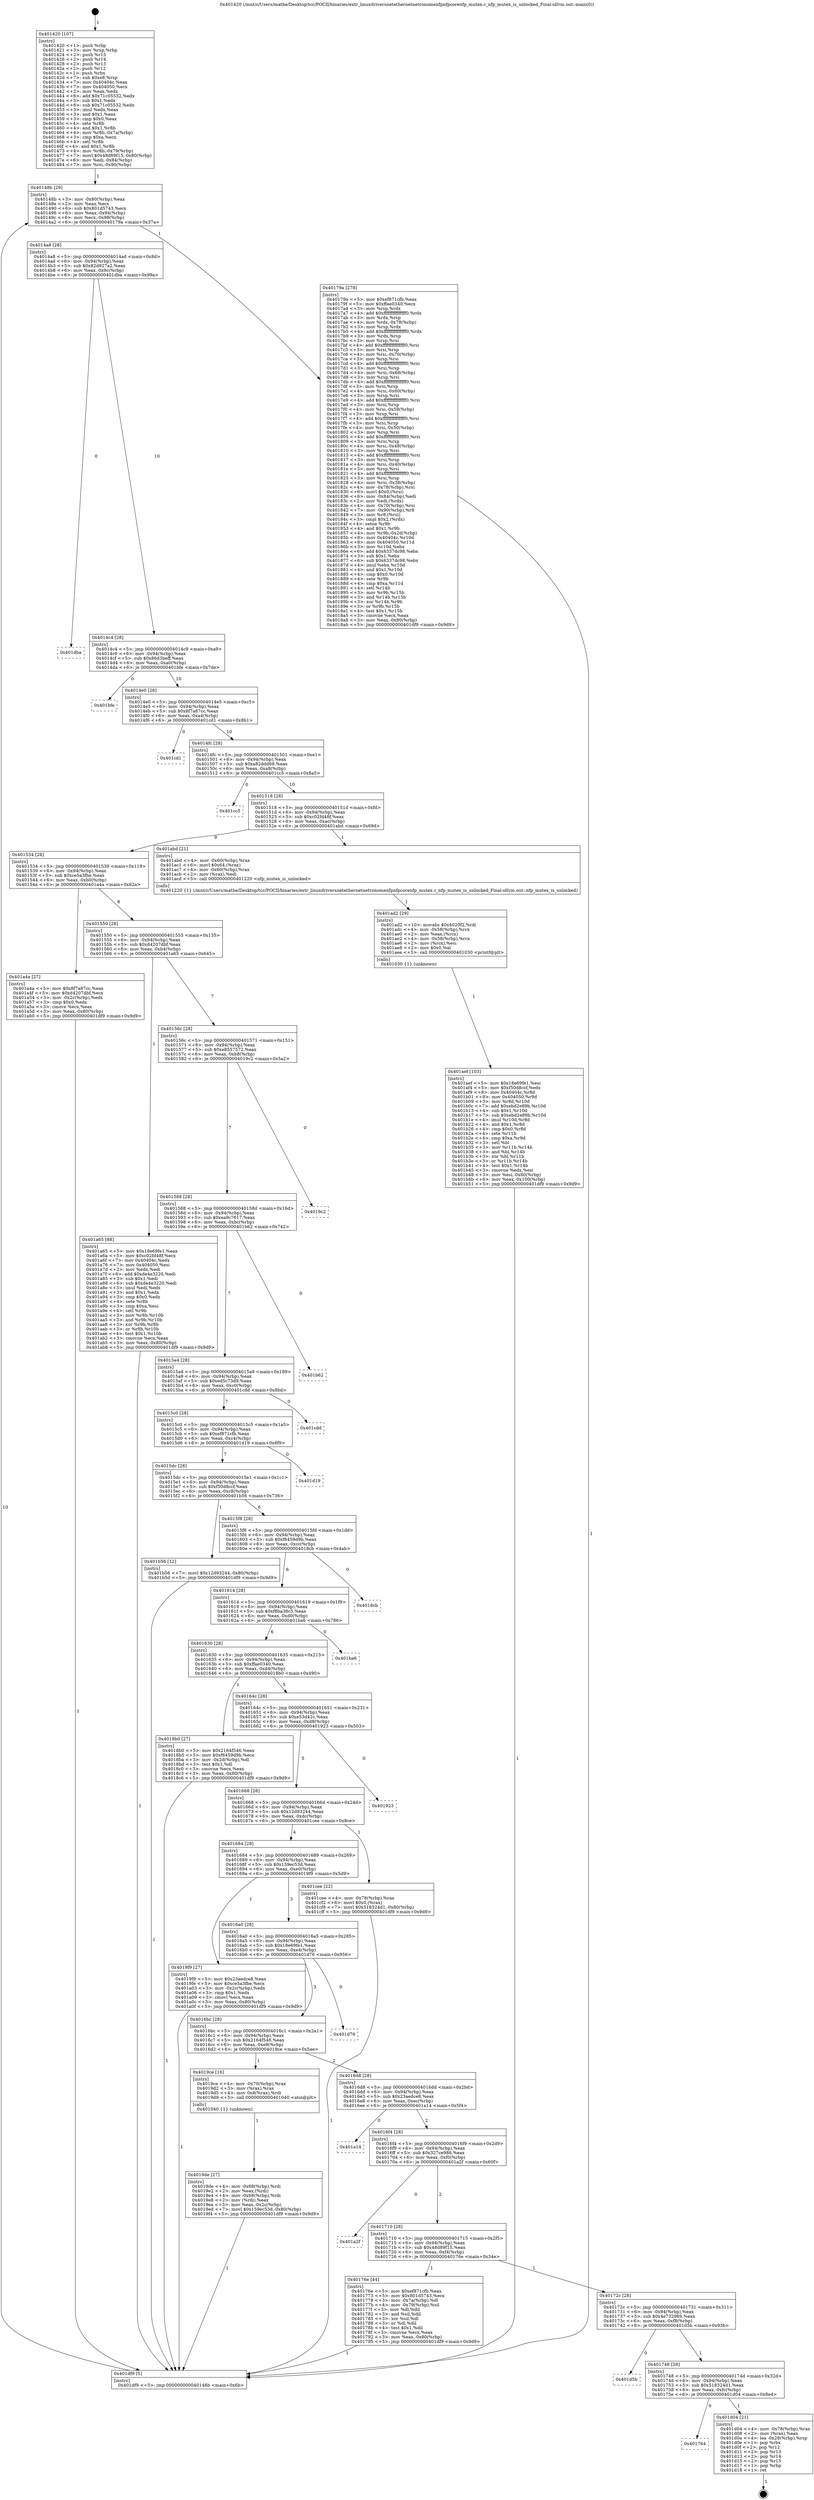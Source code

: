 digraph "0x401420" {
  label = "0x401420 (/mnt/c/Users/mathe/Desktop/tcc/POCII/binaries/extr_linuxdriversnetethernetnetronomenfpnfpcorenfp_mutex.c_nfp_mutex_is_unlocked_Final-ollvm.out::main(0))"
  labelloc = "t"
  node[shape=record]

  Entry [label="",width=0.3,height=0.3,shape=circle,fillcolor=black,style=filled]
  "0x40148b" [label="{
     0x40148b [29]\l
     | [instrs]\l
     &nbsp;&nbsp;0x40148b \<+3\>: mov -0x80(%rbp),%eax\l
     &nbsp;&nbsp;0x40148e \<+2\>: mov %eax,%ecx\l
     &nbsp;&nbsp;0x401490 \<+6\>: sub $0x801d5743,%ecx\l
     &nbsp;&nbsp;0x401496 \<+6\>: mov %eax,-0x94(%rbp)\l
     &nbsp;&nbsp;0x40149c \<+6\>: mov %ecx,-0x98(%rbp)\l
     &nbsp;&nbsp;0x4014a2 \<+6\>: je 000000000040179a \<main+0x37a\>\l
  }"]
  "0x40179a" [label="{
     0x40179a [278]\l
     | [instrs]\l
     &nbsp;&nbsp;0x40179a \<+5\>: mov $0xef871cfb,%eax\l
     &nbsp;&nbsp;0x40179f \<+5\>: mov $0xffae0340,%ecx\l
     &nbsp;&nbsp;0x4017a4 \<+3\>: mov %rsp,%rdx\l
     &nbsp;&nbsp;0x4017a7 \<+4\>: add $0xfffffffffffffff0,%rdx\l
     &nbsp;&nbsp;0x4017ab \<+3\>: mov %rdx,%rsp\l
     &nbsp;&nbsp;0x4017ae \<+4\>: mov %rdx,-0x78(%rbp)\l
     &nbsp;&nbsp;0x4017b2 \<+3\>: mov %rsp,%rdx\l
     &nbsp;&nbsp;0x4017b5 \<+4\>: add $0xfffffffffffffff0,%rdx\l
     &nbsp;&nbsp;0x4017b9 \<+3\>: mov %rdx,%rsp\l
     &nbsp;&nbsp;0x4017bc \<+3\>: mov %rsp,%rsi\l
     &nbsp;&nbsp;0x4017bf \<+4\>: add $0xfffffffffffffff0,%rsi\l
     &nbsp;&nbsp;0x4017c3 \<+3\>: mov %rsi,%rsp\l
     &nbsp;&nbsp;0x4017c6 \<+4\>: mov %rsi,-0x70(%rbp)\l
     &nbsp;&nbsp;0x4017ca \<+3\>: mov %rsp,%rsi\l
     &nbsp;&nbsp;0x4017cd \<+4\>: add $0xfffffffffffffff0,%rsi\l
     &nbsp;&nbsp;0x4017d1 \<+3\>: mov %rsi,%rsp\l
     &nbsp;&nbsp;0x4017d4 \<+4\>: mov %rsi,-0x68(%rbp)\l
     &nbsp;&nbsp;0x4017d8 \<+3\>: mov %rsp,%rsi\l
     &nbsp;&nbsp;0x4017db \<+4\>: add $0xfffffffffffffff0,%rsi\l
     &nbsp;&nbsp;0x4017df \<+3\>: mov %rsi,%rsp\l
     &nbsp;&nbsp;0x4017e2 \<+4\>: mov %rsi,-0x60(%rbp)\l
     &nbsp;&nbsp;0x4017e6 \<+3\>: mov %rsp,%rsi\l
     &nbsp;&nbsp;0x4017e9 \<+4\>: add $0xfffffffffffffff0,%rsi\l
     &nbsp;&nbsp;0x4017ed \<+3\>: mov %rsi,%rsp\l
     &nbsp;&nbsp;0x4017f0 \<+4\>: mov %rsi,-0x58(%rbp)\l
     &nbsp;&nbsp;0x4017f4 \<+3\>: mov %rsp,%rsi\l
     &nbsp;&nbsp;0x4017f7 \<+4\>: add $0xfffffffffffffff0,%rsi\l
     &nbsp;&nbsp;0x4017fb \<+3\>: mov %rsi,%rsp\l
     &nbsp;&nbsp;0x4017fe \<+4\>: mov %rsi,-0x50(%rbp)\l
     &nbsp;&nbsp;0x401802 \<+3\>: mov %rsp,%rsi\l
     &nbsp;&nbsp;0x401805 \<+4\>: add $0xfffffffffffffff0,%rsi\l
     &nbsp;&nbsp;0x401809 \<+3\>: mov %rsi,%rsp\l
     &nbsp;&nbsp;0x40180c \<+4\>: mov %rsi,-0x48(%rbp)\l
     &nbsp;&nbsp;0x401810 \<+3\>: mov %rsp,%rsi\l
     &nbsp;&nbsp;0x401813 \<+4\>: add $0xfffffffffffffff0,%rsi\l
     &nbsp;&nbsp;0x401817 \<+3\>: mov %rsi,%rsp\l
     &nbsp;&nbsp;0x40181a \<+4\>: mov %rsi,-0x40(%rbp)\l
     &nbsp;&nbsp;0x40181e \<+3\>: mov %rsp,%rsi\l
     &nbsp;&nbsp;0x401821 \<+4\>: add $0xfffffffffffffff0,%rsi\l
     &nbsp;&nbsp;0x401825 \<+3\>: mov %rsi,%rsp\l
     &nbsp;&nbsp;0x401828 \<+4\>: mov %rsi,-0x38(%rbp)\l
     &nbsp;&nbsp;0x40182c \<+4\>: mov -0x78(%rbp),%rsi\l
     &nbsp;&nbsp;0x401830 \<+6\>: movl $0x0,(%rsi)\l
     &nbsp;&nbsp;0x401836 \<+6\>: mov -0x84(%rbp),%edi\l
     &nbsp;&nbsp;0x40183c \<+2\>: mov %edi,(%rdx)\l
     &nbsp;&nbsp;0x40183e \<+4\>: mov -0x70(%rbp),%rsi\l
     &nbsp;&nbsp;0x401842 \<+7\>: mov -0x90(%rbp),%r8\l
     &nbsp;&nbsp;0x401849 \<+3\>: mov %r8,(%rsi)\l
     &nbsp;&nbsp;0x40184c \<+3\>: cmpl $0x2,(%rdx)\l
     &nbsp;&nbsp;0x40184f \<+4\>: setne %r9b\l
     &nbsp;&nbsp;0x401853 \<+4\>: and $0x1,%r9b\l
     &nbsp;&nbsp;0x401857 \<+4\>: mov %r9b,-0x2d(%rbp)\l
     &nbsp;&nbsp;0x40185b \<+8\>: mov 0x40404c,%r10d\l
     &nbsp;&nbsp;0x401863 \<+8\>: mov 0x404050,%r11d\l
     &nbsp;&nbsp;0x40186b \<+3\>: mov %r10d,%ebx\l
     &nbsp;&nbsp;0x40186e \<+6\>: add $0x6337dc98,%ebx\l
     &nbsp;&nbsp;0x401874 \<+3\>: sub $0x1,%ebx\l
     &nbsp;&nbsp;0x401877 \<+6\>: sub $0x6337dc98,%ebx\l
     &nbsp;&nbsp;0x40187d \<+4\>: imul %ebx,%r10d\l
     &nbsp;&nbsp;0x401881 \<+4\>: and $0x1,%r10d\l
     &nbsp;&nbsp;0x401885 \<+4\>: cmp $0x0,%r10d\l
     &nbsp;&nbsp;0x401889 \<+4\>: sete %r9b\l
     &nbsp;&nbsp;0x40188d \<+4\>: cmp $0xa,%r11d\l
     &nbsp;&nbsp;0x401891 \<+4\>: setl %r14b\l
     &nbsp;&nbsp;0x401895 \<+3\>: mov %r9b,%r15b\l
     &nbsp;&nbsp;0x401898 \<+3\>: and %r14b,%r15b\l
     &nbsp;&nbsp;0x40189b \<+3\>: xor %r14b,%r9b\l
     &nbsp;&nbsp;0x40189e \<+3\>: or %r9b,%r15b\l
     &nbsp;&nbsp;0x4018a1 \<+4\>: test $0x1,%r15b\l
     &nbsp;&nbsp;0x4018a5 \<+3\>: cmovne %ecx,%eax\l
     &nbsp;&nbsp;0x4018a8 \<+3\>: mov %eax,-0x80(%rbp)\l
     &nbsp;&nbsp;0x4018ab \<+5\>: jmp 0000000000401df9 \<main+0x9d9\>\l
  }"]
  "0x4014a8" [label="{
     0x4014a8 [28]\l
     | [instrs]\l
     &nbsp;&nbsp;0x4014a8 \<+5\>: jmp 00000000004014ad \<main+0x8d\>\l
     &nbsp;&nbsp;0x4014ad \<+6\>: mov -0x94(%rbp),%eax\l
     &nbsp;&nbsp;0x4014b3 \<+5\>: sub $0x82d927a2,%eax\l
     &nbsp;&nbsp;0x4014b8 \<+6\>: mov %eax,-0x9c(%rbp)\l
     &nbsp;&nbsp;0x4014be \<+6\>: je 0000000000401dba \<main+0x99a\>\l
  }"]
  Exit [label="",width=0.3,height=0.3,shape=circle,fillcolor=black,style=filled,peripheries=2]
  "0x401dba" [label="{
     0x401dba\l
  }", style=dashed]
  "0x4014c4" [label="{
     0x4014c4 [28]\l
     | [instrs]\l
     &nbsp;&nbsp;0x4014c4 \<+5\>: jmp 00000000004014c9 \<main+0xa9\>\l
     &nbsp;&nbsp;0x4014c9 \<+6\>: mov -0x94(%rbp),%eax\l
     &nbsp;&nbsp;0x4014cf \<+5\>: sub $0x86d3beff,%eax\l
     &nbsp;&nbsp;0x4014d4 \<+6\>: mov %eax,-0xa0(%rbp)\l
     &nbsp;&nbsp;0x4014da \<+6\>: je 0000000000401bfe \<main+0x7de\>\l
  }"]
  "0x401764" [label="{
     0x401764\l
  }", style=dashed]
  "0x401bfe" [label="{
     0x401bfe\l
  }", style=dashed]
  "0x4014e0" [label="{
     0x4014e0 [28]\l
     | [instrs]\l
     &nbsp;&nbsp;0x4014e0 \<+5\>: jmp 00000000004014e5 \<main+0xc5\>\l
     &nbsp;&nbsp;0x4014e5 \<+6\>: mov -0x94(%rbp),%eax\l
     &nbsp;&nbsp;0x4014eb \<+5\>: sub $0x8f7a87cc,%eax\l
     &nbsp;&nbsp;0x4014f0 \<+6\>: mov %eax,-0xa4(%rbp)\l
     &nbsp;&nbsp;0x4014f6 \<+6\>: je 0000000000401cd1 \<main+0x8b1\>\l
  }"]
  "0x401d04" [label="{
     0x401d04 [21]\l
     | [instrs]\l
     &nbsp;&nbsp;0x401d04 \<+4\>: mov -0x78(%rbp),%rax\l
     &nbsp;&nbsp;0x401d08 \<+2\>: mov (%rax),%eax\l
     &nbsp;&nbsp;0x401d0a \<+4\>: lea -0x28(%rbp),%rsp\l
     &nbsp;&nbsp;0x401d0e \<+1\>: pop %rbx\l
     &nbsp;&nbsp;0x401d0f \<+2\>: pop %r12\l
     &nbsp;&nbsp;0x401d11 \<+2\>: pop %r13\l
     &nbsp;&nbsp;0x401d13 \<+2\>: pop %r14\l
     &nbsp;&nbsp;0x401d15 \<+2\>: pop %r15\l
     &nbsp;&nbsp;0x401d17 \<+1\>: pop %rbp\l
     &nbsp;&nbsp;0x401d18 \<+1\>: ret\l
  }"]
  "0x401cd1" [label="{
     0x401cd1\l
  }", style=dashed]
  "0x4014fc" [label="{
     0x4014fc [28]\l
     | [instrs]\l
     &nbsp;&nbsp;0x4014fc \<+5\>: jmp 0000000000401501 \<main+0xe1\>\l
     &nbsp;&nbsp;0x401501 \<+6\>: mov -0x94(%rbp),%eax\l
     &nbsp;&nbsp;0x401507 \<+5\>: sub $0xa82ddd69,%eax\l
     &nbsp;&nbsp;0x40150c \<+6\>: mov %eax,-0xa8(%rbp)\l
     &nbsp;&nbsp;0x401512 \<+6\>: je 0000000000401cc5 \<main+0x8a5\>\l
  }"]
  "0x401748" [label="{
     0x401748 [28]\l
     | [instrs]\l
     &nbsp;&nbsp;0x401748 \<+5\>: jmp 000000000040174d \<main+0x32d\>\l
     &nbsp;&nbsp;0x40174d \<+6\>: mov -0x94(%rbp),%eax\l
     &nbsp;&nbsp;0x401753 \<+5\>: sub $0x518324d1,%eax\l
     &nbsp;&nbsp;0x401758 \<+6\>: mov %eax,-0xfc(%rbp)\l
     &nbsp;&nbsp;0x40175e \<+6\>: je 0000000000401d04 \<main+0x8e4\>\l
  }"]
  "0x401cc5" [label="{
     0x401cc5\l
  }", style=dashed]
  "0x401518" [label="{
     0x401518 [28]\l
     | [instrs]\l
     &nbsp;&nbsp;0x401518 \<+5\>: jmp 000000000040151d \<main+0xfd\>\l
     &nbsp;&nbsp;0x40151d \<+6\>: mov -0x94(%rbp),%eax\l
     &nbsp;&nbsp;0x401523 \<+5\>: sub $0xc02fd48f,%eax\l
     &nbsp;&nbsp;0x401528 \<+6\>: mov %eax,-0xac(%rbp)\l
     &nbsp;&nbsp;0x40152e \<+6\>: je 0000000000401abd \<main+0x69d\>\l
  }"]
  "0x401d5b" [label="{
     0x401d5b\l
  }", style=dashed]
  "0x401abd" [label="{
     0x401abd [21]\l
     | [instrs]\l
     &nbsp;&nbsp;0x401abd \<+4\>: mov -0x60(%rbp),%rax\l
     &nbsp;&nbsp;0x401ac1 \<+6\>: movl $0x64,(%rax)\l
     &nbsp;&nbsp;0x401ac7 \<+4\>: mov -0x60(%rbp),%rax\l
     &nbsp;&nbsp;0x401acb \<+2\>: mov (%rax),%edi\l
     &nbsp;&nbsp;0x401acd \<+5\>: call 0000000000401220 \<nfp_mutex_is_unlocked\>\l
     | [calls]\l
     &nbsp;&nbsp;0x401220 \{1\} (/mnt/c/Users/mathe/Desktop/tcc/POCII/binaries/extr_linuxdriversnetethernetnetronomenfpnfpcorenfp_mutex.c_nfp_mutex_is_unlocked_Final-ollvm.out::nfp_mutex_is_unlocked)\l
  }"]
  "0x401534" [label="{
     0x401534 [28]\l
     | [instrs]\l
     &nbsp;&nbsp;0x401534 \<+5\>: jmp 0000000000401539 \<main+0x119\>\l
     &nbsp;&nbsp;0x401539 \<+6\>: mov -0x94(%rbp),%eax\l
     &nbsp;&nbsp;0x40153f \<+5\>: sub $0xce5a3fbe,%eax\l
     &nbsp;&nbsp;0x401544 \<+6\>: mov %eax,-0xb0(%rbp)\l
     &nbsp;&nbsp;0x40154a \<+6\>: je 0000000000401a4a \<main+0x62a\>\l
  }"]
  "0x401aef" [label="{
     0x401aef [103]\l
     | [instrs]\l
     &nbsp;&nbsp;0x401aef \<+5\>: mov $0x18e69fe1,%esi\l
     &nbsp;&nbsp;0x401af4 \<+5\>: mov $0xf50d8ccf,%edx\l
     &nbsp;&nbsp;0x401af9 \<+8\>: mov 0x40404c,%r8d\l
     &nbsp;&nbsp;0x401b01 \<+8\>: mov 0x404050,%r9d\l
     &nbsp;&nbsp;0x401b09 \<+3\>: mov %r8d,%r10d\l
     &nbsp;&nbsp;0x401b0c \<+7\>: add $0xebd2e89b,%r10d\l
     &nbsp;&nbsp;0x401b13 \<+4\>: sub $0x1,%r10d\l
     &nbsp;&nbsp;0x401b17 \<+7\>: sub $0xebd2e89b,%r10d\l
     &nbsp;&nbsp;0x401b1e \<+4\>: imul %r10d,%r8d\l
     &nbsp;&nbsp;0x401b22 \<+4\>: and $0x1,%r8d\l
     &nbsp;&nbsp;0x401b26 \<+4\>: cmp $0x0,%r8d\l
     &nbsp;&nbsp;0x401b2a \<+4\>: sete %r11b\l
     &nbsp;&nbsp;0x401b2e \<+4\>: cmp $0xa,%r9d\l
     &nbsp;&nbsp;0x401b32 \<+3\>: setl %bl\l
     &nbsp;&nbsp;0x401b35 \<+3\>: mov %r11b,%r14b\l
     &nbsp;&nbsp;0x401b38 \<+3\>: and %bl,%r14b\l
     &nbsp;&nbsp;0x401b3b \<+3\>: xor %bl,%r11b\l
     &nbsp;&nbsp;0x401b3e \<+3\>: or %r11b,%r14b\l
     &nbsp;&nbsp;0x401b41 \<+4\>: test $0x1,%r14b\l
     &nbsp;&nbsp;0x401b45 \<+3\>: cmovne %edx,%esi\l
     &nbsp;&nbsp;0x401b48 \<+3\>: mov %esi,-0x80(%rbp)\l
     &nbsp;&nbsp;0x401b4b \<+6\>: mov %eax,-0x100(%rbp)\l
     &nbsp;&nbsp;0x401b51 \<+5\>: jmp 0000000000401df9 \<main+0x9d9\>\l
  }"]
  "0x401a4a" [label="{
     0x401a4a [27]\l
     | [instrs]\l
     &nbsp;&nbsp;0x401a4a \<+5\>: mov $0x8f7a87cc,%eax\l
     &nbsp;&nbsp;0x401a4f \<+5\>: mov $0xd4207dbf,%ecx\l
     &nbsp;&nbsp;0x401a54 \<+3\>: mov -0x2c(%rbp),%edx\l
     &nbsp;&nbsp;0x401a57 \<+3\>: cmp $0x0,%edx\l
     &nbsp;&nbsp;0x401a5a \<+3\>: cmove %ecx,%eax\l
     &nbsp;&nbsp;0x401a5d \<+3\>: mov %eax,-0x80(%rbp)\l
     &nbsp;&nbsp;0x401a60 \<+5\>: jmp 0000000000401df9 \<main+0x9d9\>\l
  }"]
  "0x401550" [label="{
     0x401550 [28]\l
     | [instrs]\l
     &nbsp;&nbsp;0x401550 \<+5\>: jmp 0000000000401555 \<main+0x135\>\l
     &nbsp;&nbsp;0x401555 \<+6\>: mov -0x94(%rbp),%eax\l
     &nbsp;&nbsp;0x40155b \<+5\>: sub $0xd4207dbf,%eax\l
     &nbsp;&nbsp;0x401560 \<+6\>: mov %eax,-0xb4(%rbp)\l
     &nbsp;&nbsp;0x401566 \<+6\>: je 0000000000401a65 \<main+0x645\>\l
  }"]
  "0x401ad2" [label="{
     0x401ad2 [29]\l
     | [instrs]\l
     &nbsp;&nbsp;0x401ad2 \<+10\>: movabs $0x4020f2,%rdi\l
     &nbsp;&nbsp;0x401adc \<+4\>: mov -0x58(%rbp),%rcx\l
     &nbsp;&nbsp;0x401ae0 \<+2\>: mov %eax,(%rcx)\l
     &nbsp;&nbsp;0x401ae2 \<+4\>: mov -0x58(%rbp),%rcx\l
     &nbsp;&nbsp;0x401ae6 \<+2\>: mov (%rcx),%esi\l
     &nbsp;&nbsp;0x401ae8 \<+2\>: mov $0x0,%al\l
     &nbsp;&nbsp;0x401aea \<+5\>: call 0000000000401030 \<printf@plt\>\l
     | [calls]\l
     &nbsp;&nbsp;0x401030 \{1\} (unknown)\l
  }"]
  "0x401a65" [label="{
     0x401a65 [88]\l
     | [instrs]\l
     &nbsp;&nbsp;0x401a65 \<+5\>: mov $0x18e69fe1,%eax\l
     &nbsp;&nbsp;0x401a6a \<+5\>: mov $0xc02fd48f,%ecx\l
     &nbsp;&nbsp;0x401a6f \<+7\>: mov 0x40404c,%edx\l
     &nbsp;&nbsp;0x401a76 \<+7\>: mov 0x404050,%esi\l
     &nbsp;&nbsp;0x401a7d \<+2\>: mov %edx,%edi\l
     &nbsp;&nbsp;0x401a7f \<+6\>: add $0xde4e3220,%edi\l
     &nbsp;&nbsp;0x401a85 \<+3\>: sub $0x1,%edi\l
     &nbsp;&nbsp;0x401a88 \<+6\>: sub $0xde4e3220,%edi\l
     &nbsp;&nbsp;0x401a8e \<+3\>: imul %edi,%edx\l
     &nbsp;&nbsp;0x401a91 \<+3\>: and $0x1,%edx\l
     &nbsp;&nbsp;0x401a94 \<+3\>: cmp $0x0,%edx\l
     &nbsp;&nbsp;0x401a97 \<+4\>: sete %r8b\l
     &nbsp;&nbsp;0x401a9b \<+3\>: cmp $0xa,%esi\l
     &nbsp;&nbsp;0x401a9e \<+4\>: setl %r9b\l
     &nbsp;&nbsp;0x401aa2 \<+3\>: mov %r8b,%r10b\l
     &nbsp;&nbsp;0x401aa5 \<+3\>: and %r9b,%r10b\l
     &nbsp;&nbsp;0x401aa8 \<+3\>: xor %r9b,%r8b\l
     &nbsp;&nbsp;0x401aab \<+3\>: or %r8b,%r10b\l
     &nbsp;&nbsp;0x401aae \<+4\>: test $0x1,%r10b\l
     &nbsp;&nbsp;0x401ab2 \<+3\>: cmovne %ecx,%eax\l
     &nbsp;&nbsp;0x401ab5 \<+3\>: mov %eax,-0x80(%rbp)\l
     &nbsp;&nbsp;0x401ab8 \<+5\>: jmp 0000000000401df9 \<main+0x9d9\>\l
  }"]
  "0x40156c" [label="{
     0x40156c [28]\l
     | [instrs]\l
     &nbsp;&nbsp;0x40156c \<+5\>: jmp 0000000000401571 \<main+0x151\>\l
     &nbsp;&nbsp;0x401571 \<+6\>: mov -0x94(%rbp),%eax\l
     &nbsp;&nbsp;0x401577 \<+5\>: sub $0xe8557572,%eax\l
     &nbsp;&nbsp;0x40157c \<+6\>: mov %eax,-0xb8(%rbp)\l
     &nbsp;&nbsp;0x401582 \<+6\>: je 00000000004019c2 \<main+0x5a2\>\l
  }"]
  "0x4019de" [label="{
     0x4019de [27]\l
     | [instrs]\l
     &nbsp;&nbsp;0x4019de \<+4\>: mov -0x68(%rbp),%rdi\l
     &nbsp;&nbsp;0x4019e2 \<+2\>: mov %eax,(%rdi)\l
     &nbsp;&nbsp;0x4019e4 \<+4\>: mov -0x68(%rbp),%rdi\l
     &nbsp;&nbsp;0x4019e8 \<+2\>: mov (%rdi),%eax\l
     &nbsp;&nbsp;0x4019ea \<+3\>: mov %eax,-0x2c(%rbp)\l
     &nbsp;&nbsp;0x4019ed \<+7\>: movl $0x159ec53d,-0x80(%rbp)\l
     &nbsp;&nbsp;0x4019f4 \<+5\>: jmp 0000000000401df9 \<main+0x9d9\>\l
  }"]
  "0x4019c2" [label="{
     0x4019c2\l
  }", style=dashed]
  "0x401588" [label="{
     0x401588 [28]\l
     | [instrs]\l
     &nbsp;&nbsp;0x401588 \<+5\>: jmp 000000000040158d \<main+0x16d\>\l
     &nbsp;&nbsp;0x40158d \<+6\>: mov -0x94(%rbp),%eax\l
     &nbsp;&nbsp;0x401593 \<+5\>: sub $0xea9c7617,%eax\l
     &nbsp;&nbsp;0x401598 \<+6\>: mov %eax,-0xbc(%rbp)\l
     &nbsp;&nbsp;0x40159e \<+6\>: je 0000000000401b62 \<main+0x742\>\l
  }"]
  "0x401420" [label="{
     0x401420 [107]\l
     | [instrs]\l
     &nbsp;&nbsp;0x401420 \<+1\>: push %rbp\l
     &nbsp;&nbsp;0x401421 \<+3\>: mov %rsp,%rbp\l
     &nbsp;&nbsp;0x401424 \<+2\>: push %r15\l
     &nbsp;&nbsp;0x401426 \<+2\>: push %r14\l
     &nbsp;&nbsp;0x401428 \<+2\>: push %r13\l
     &nbsp;&nbsp;0x40142a \<+2\>: push %r12\l
     &nbsp;&nbsp;0x40142c \<+1\>: push %rbx\l
     &nbsp;&nbsp;0x40142d \<+7\>: sub $0xe8,%rsp\l
     &nbsp;&nbsp;0x401434 \<+7\>: mov 0x40404c,%eax\l
     &nbsp;&nbsp;0x40143b \<+7\>: mov 0x404050,%ecx\l
     &nbsp;&nbsp;0x401442 \<+2\>: mov %eax,%edx\l
     &nbsp;&nbsp;0x401444 \<+6\>: add $0x71c05532,%edx\l
     &nbsp;&nbsp;0x40144a \<+3\>: sub $0x1,%edx\l
     &nbsp;&nbsp;0x40144d \<+6\>: sub $0x71c05532,%edx\l
     &nbsp;&nbsp;0x401453 \<+3\>: imul %edx,%eax\l
     &nbsp;&nbsp;0x401456 \<+3\>: and $0x1,%eax\l
     &nbsp;&nbsp;0x401459 \<+3\>: cmp $0x0,%eax\l
     &nbsp;&nbsp;0x40145c \<+4\>: sete %r8b\l
     &nbsp;&nbsp;0x401460 \<+4\>: and $0x1,%r8b\l
     &nbsp;&nbsp;0x401464 \<+4\>: mov %r8b,-0x7a(%rbp)\l
     &nbsp;&nbsp;0x401468 \<+3\>: cmp $0xa,%ecx\l
     &nbsp;&nbsp;0x40146b \<+4\>: setl %r8b\l
     &nbsp;&nbsp;0x40146f \<+4\>: and $0x1,%r8b\l
     &nbsp;&nbsp;0x401473 \<+4\>: mov %r8b,-0x79(%rbp)\l
     &nbsp;&nbsp;0x401477 \<+7\>: movl $0x48d89f15,-0x80(%rbp)\l
     &nbsp;&nbsp;0x40147e \<+6\>: mov %edi,-0x84(%rbp)\l
     &nbsp;&nbsp;0x401484 \<+7\>: mov %rsi,-0x90(%rbp)\l
  }"]
  "0x401b62" [label="{
     0x401b62\l
  }", style=dashed]
  "0x4015a4" [label="{
     0x4015a4 [28]\l
     | [instrs]\l
     &nbsp;&nbsp;0x4015a4 \<+5\>: jmp 00000000004015a9 \<main+0x189\>\l
     &nbsp;&nbsp;0x4015a9 \<+6\>: mov -0x94(%rbp),%eax\l
     &nbsp;&nbsp;0x4015af \<+5\>: sub $0xed5c73d9,%eax\l
     &nbsp;&nbsp;0x4015b4 \<+6\>: mov %eax,-0xc0(%rbp)\l
     &nbsp;&nbsp;0x4015ba \<+6\>: je 0000000000401cdd \<main+0x8bd\>\l
  }"]
  "0x401df9" [label="{
     0x401df9 [5]\l
     | [instrs]\l
     &nbsp;&nbsp;0x401df9 \<+5\>: jmp 000000000040148b \<main+0x6b\>\l
  }"]
  "0x401cdd" [label="{
     0x401cdd\l
  }", style=dashed]
  "0x4015c0" [label="{
     0x4015c0 [28]\l
     | [instrs]\l
     &nbsp;&nbsp;0x4015c0 \<+5\>: jmp 00000000004015c5 \<main+0x1a5\>\l
     &nbsp;&nbsp;0x4015c5 \<+6\>: mov -0x94(%rbp),%eax\l
     &nbsp;&nbsp;0x4015cb \<+5\>: sub $0xef871cfb,%eax\l
     &nbsp;&nbsp;0x4015d0 \<+6\>: mov %eax,-0xc4(%rbp)\l
     &nbsp;&nbsp;0x4015d6 \<+6\>: je 0000000000401d19 \<main+0x8f9\>\l
  }"]
  "0x40172c" [label="{
     0x40172c [28]\l
     | [instrs]\l
     &nbsp;&nbsp;0x40172c \<+5\>: jmp 0000000000401731 \<main+0x311\>\l
     &nbsp;&nbsp;0x401731 \<+6\>: mov -0x94(%rbp),%eax\l
     &nbsp;&nbsp;0x401737 \<+5\>: sub $0x4e732969,%eax\l
     &nbsp;&nbsp;0x40173c \<+6\>: mov %eax,-0xf8(%rbp)\l
     &nbsp;&nbsp;0x401742 \<+6\>: je 0000000000401d5b \<main+0x93b\>\l
  }"]
  "0x401d19" [label="{
     0x401d19\l
  }", style=dashed]
  "0x4015dc" [label="{
     0x4015dc [28]\l
     | [instrs]\l
     &nbsp;&nbsp;0x4015dc \<+5\>: jmp 00000000004015e1 \<main+0x1c1\>\l
     &nbsp;&nbsp;0x4015e1 \<+6\>: mov -0x94(%rbp),%eax\l
     &nbsp;&nbsp;0x4015e7 \<+5\>: sub $0xf50d8ccf,%eax\l
     &nbsp;&nbsp;0x4015ec \<+6\>: mov %eax,-0xc8(%rbp)\l
     &nbsp;&nbsp;0x4015f2 \<+6\>: je 0000000000401b56 \<main+0x736\>\l
  }"]
  "0x40176e" [label="{
     0x40176e [44]\l
     | [instrs]\l
     &nbsp;&nbsp;0x40176e \<+5\>: mov $0xef871cfb,%eax\l
     &nbsp;&nbsp;0x401773 \<+5\>: mov $0x801d5743,%ecx\l
     &nbsp;&nbsp;0x401778 \<+3\>: mov -0x7a(%rbp),%dl\l
     &nbsp;&nbsp;0x40177b \<+4\>: mov -0x79(%rbp),%sil\l
     &nbsp;&nbsp;0x40177f \<+3\>: mov %dl,%dil\l
     &nbsp;&nbsp;0x401782 \<+3\>: and %sil,%dil\l
     &nbsp;&nbsp;0x401785 \<+3\>: xor %sil,%dl\l
     &nbsp;&nbsp;0x401788 \<+3\>: or %dl,%dil\l
     &nbsp;&nbsp;0x40178b \<+4\>: test $0x1,%dil\l
     &nbsp;&nbsp;0x40178f \<+3\>: cmovne %ecx,%eax\l
     &nbsp;&nbsp;0x401792 \<+3\>: mov %eax,-0x80(%rbp)\l
     &nbsp;&nbsp;0x401795 \<+5\>: jmp 0000000000401df9 \<main+0x9d9\>\l
  }"]
  "0x401b56" [label="{
     0x401b56 [12]\l
     | [instrs]\l
     &nbsp;&nbsp;0x401b56 \<+7\>: movl $0x12d93244,-0x80(%rbp)\l
     &nbsp;&nbsp;0x401b5d \<+5\>: jmp 0000000000401df9 \<main+0x9d9\>\l
  }"]
  "0x4015f8" [label="{
     0x4015f8 [28]\l
     | [instrs]\l
     &nbsp;&nbsp;0x4015f8 \<+5\>: jmp 00000000004015fd \<main+0x1dd\>\l
     &nbsp;&nbsp;0x4015fd \<+6\>: mov -0x94(%rbp),%eax\l
     &nbsp;&nbsp;0x401603 \<+5\>: sub $0xf6459d9b,%eax\l
     &nbsp;&nbsp;0x401608 \<+6\>: mov %eax,-0xcc(%rbp)\l
     &nbsp;&nbsp;0x40160e \<+6\>: je 00000000004018cb \<main+0x4ab\>\l
  }"]
  "0x401710" [label="{
     0x401710 [28]\l
     | [instrs]\l
     &nbsp;&nbsp;0x401710 \<+5\>: jmp 0000000000401715 \<main+0x2f5\>\l
     &nbsp;&nbsp;0x401715 \<+6\>: mov -0x94(%rbp),%eax\l
     &nbsp;&nbsp;0x40171b \<+5\>: sub $0x48d89f15,%eax\l
     &nbsp;&nbsp;0x401720 \<+6\>: mov %eax,-0xf4(%rbp)\l
     &nbsp;&nbsp;0x401726 \<+6\>: je 000000000040176e \<main+0x34e\>\l
  }"]
  "0x4018cb" [label="{
     0x4018cb\l
  }", style=dashed]
  "0x401614" [label="{
     0x401614 [28]\l
     | [instrs]\l
     &nbsp;&nbsp;0x401614 \<+5\>: jmp 0000000000401619 \<main+0x1f9\>\l
     &nbsp;&nbsp;0x401619 \<+6\>: mov -0x94(%rbp),%eax\l
     &nbsp;&nbsp;0x40161f \<+5\>: sub $0xf8ba38c5,%eax\l
     &nbsp;&nbsp;0x401624 \<+6\>: mov %eax,-0xd0(%rbp)\l
     &nbsp;&nbsp;0x40162a \<+6\>: je 0000000000401ba6 \<main+0x786\>\l
  }"]
  "0x401a2f" [label="{
     0x401a2f\l
  }", style=dashed]
  "0x401ba6" [label="{
     0x401ba6\l
  }", style=dashed]
  "0x401630" [label="{
     0x401630 [28]\l
     | [instrs]\l
     &nbsp;&nbsp;0x401630 \<+5\>: jmp 0000000000401635 \<main+0x215\>\l
     &nbsp;&nbsp;0x401635 \<+6\>: mov -0x94(%rbp),%eax\l
     &nbsp;&nbsp;0x40163b \<+5\>: sub $0xffae0340,%eax\l
     &nbsp;&nbsp;0x401640 \<+6\>: mov %eax,-0xd4(%rbp)\l
     &nbsp;&nbsp;0x401646 \<+6\>: je 00000000004018b0 \<main+0x490\>\l
  }"]
  "0x4016f4" [label="{
     0x4016f4 [28]\l
     | [instrs]\l
     &nbsp;&nbsp;0x4016f4 \<+5\>: jmp 00000000004016f9 \<main+0x2d9\>\l
     &nbsp;&nbsp;0x4016f9 \<+6\>: mov -0x94(%rbp),%eax\l
     &nbsp;&nbsp;0x4016ff \<+5\>: sub $0x327ce988,%eax\l
     &nbsp;&nbsp;0x401704 \<+6\>: mov %eax,-0xf0(%rbp)\l
     &nbsp;&nbsp;0x40170a \<+6\>: je 0000000000401a2f \<main+0x60f\>\l
  }"]
  "0x4018b0" [label="{
     0x4018b0 [27]\l
     | [instrs]\l
     &nbsp;&nbsp;0x4018b0 \<+5\>: mov $0x2164f546,%eax\l
     &nbsp;&nbsp;0x4018b5 \<+5\>: mov $0xf6459d9b,%ecx\l
     &nbsp;&nbsp;0x4018ba \<+3\>: mov -0x2d(%rbp),%dl\l
     &nbsp;&nbsp;0x4018bd \<+3\>: test $0x1,%dl\l
     &nbsp;&nbsp;0x4018c0 \<+3\>: cmovne %ecx,%eax\l
     &nbsp;&nbsp;0x4018c3 \<+3\>: mov %eax,-0x80(%rbp)\l
     &nbsp;&nbsp;0x4018c6 \<+5\>: jmp 0000000000401df9 \<main+0x9d9\>\l
  }"]
  "0x40164c" [label="{
     0x40164c [28]\l
     | [instrs]\l
     &nbsp;&nbsp;0x40164c \<+5\>: jmp 0000000000401651 \<main+0x231\>\l
     &nbsp;&nbsp;0x401651 \<+6\>: mov -0x94(%rbp),%eax\l
     &nbsp;&nbsp;0x401657 \<+5\>: sub $0xe53d42c,%eax\l
     &nbsp;&nbsp;0x40165c \<+6\>: mov %eax,-0xd8(%rbp)\l
     &nbsp;&nbsp;0x401662 \<+6\>: je 0000000000401923 \<main+0x503\>\l
  }"]
  "0x401a14" [label="{
     0x401a14\l
  }", style=dashed]
  "0x401923" [label="{
     0x401923\l
  }", style=dashed]
  "0x401668" [label="{
     0x401668 [28]\l
     | [instrs]\l
     &nbsp;&nbsp;0x401668 \<+5\>: jmp 000000000040166d \<main+0x24d\>\l
     &nbsp;&nbsp;0x40166d \<+6\>: mov -0x94(%rbp),%eax\l
     &nbsp;&nbsp;0x401673 \<+5\>: sub $0x12d93244,%eax\l
     &nbsp;&nbsp;0x401678 \<+6\>: mov %eax,-0xdc(%rbp)\l
     &nbsp;&nbsp;0x40167e \<+6\>: je 0000000000401cee \<main+0x8ce\>\l
  }"]
  "0x4016d8" [label="{
     0x4016d8 [28]\l
     | [instrs]\l
     &nbsp;&nbsp;0x4016d8 \<+5\>: jmp 00000000004016dd \<main+0x2bd\>\l
     &nbsp;&nbsp;0x4016dd \<+6\>: mov -0x94(%rbp),%eax\l
     &nbsp;&nbsp;0x4016e3 \<+5\>: sub $0x23aedce8,%eax\l
     &nbsp;&nbsp;0x4016e8 \<+6\>: mov %eax,-0xec(%rbp)\l
     &nbsp;&nbsp;0x4016ee \<+6\>: je 0000000000401a14 \<main+0x5f4\>\l
  }"]
  "0x401cee" [label="{
     0x401cee [22]\l
     | [instrs]\l
     &nbsp;&nbsp;0x401cee \<+4\>: mov -0x78(%rbp),%rax\l
     &nbsp;&nbsp;0x401cf2 \<+6\>: movl $0x0,(%rax)\l
     &nbsp;&nbsp;0x401cf8 \<+7\>: movl $0x518324d1,-0x80(%rbp)\l
     &nbsp;&nbsp;0x401cff \<+5\>: jmp 0000000000401df9 \<main+0x9d9\>\l
  }"]
  "0x401684" [label="{
     0x401684 [28]\l
     | [instrs]\l
     &nbsp;&nbsp;0x401684 \<+5\>: jmp 0000000000401689 \<main+0x269\>\l
     &nbsp;&nbsp;0x401689 \<+6\>: mov -0x94(%rbp),%eax\l
     &nbsp;&nbsp;0x40168f \<+5\>: sub $0x159ec53d,%eax\l
     &nbsp;&nbsp;0x401694 \<+6\>: mov %eax,-0xe0(%rbp)\l
     &nbsp;&nbsp;0x40169a \<+6\>: je 00000000004019f9 \<main+0x5d9\>\l
  }"]
  "0x4019ce" [label="{
     0x4019ce [16]\l
     | [instrs]\l
     &nbsp;&nbsp;0x4019ce \<+4\>: mov -0x70(%rbp),%rax\l
     &nbsp;&nbsp;0x4019d2 \<+3\>: mov (%rax),%rax\l
     &nbsp;&nbsp;0x4019d5 \<+4\>: mov 0x8(%rax),%rdi\l
     &nbsp;&nbsp;0x4019d9 \<+5\>: call 0000000000401040 \<atoi@plt\>\l
     | [calls]\l
     &nbsp;&nbsp;0x401040 \{1\} (unknown)\l
  }"]
  "0x4019f9" [label="{
     0x4019f9 [27]\l
     | [instrs]\l
     &nbsp;&nbsp;0x4019f9 \<+5\>: mov $0x23aedce8,%eax\l
     &nbsp;&nbsp;0x4019fe \<+5\>: mov $0xce5a3fbe,%ecx\l
     &nbsp;&nbsp;0x401a03 \<+3\>: mov -0x2c(%rbp),%edx\l
     &nbsp;&nbsp;0x401a06 \<+3\>: cmp $0x1,%edx\l
     &nbsp;&nbsp;0x401a09 \<+3\>: cmovl %ecx,%eax\l
     &nbsp;&nbsp;0x401a0c \<+3\>: mov %eax,-0x80(%rbp)\l
     &nbsp;&nbsp;0x401a0f \<+5\>: jmp 0000000000401df9 \<main+0x9d9\>\l
  }"]
  "0x4016a0" [label="{
     0x4016a0 [28]\l
     | [instrs]\l
     &nbsp;&nbsp;0x4016a0 \<+5\>: jmp 00000000004016a5 \<main+0x285\>\l
     &nbsp;&nbsp;0x4016a5 \<+6\>: mov -0x94(%rbp),%eax\l
     &nbsp;&nbsp;0x4016ab \<+5\>: sub $0x18e69fe1,%eax\l
     &nbsp;&nbsp;0x4016b0 \<+6\>: mov %eax,-0xe4(%rbp)\l
     &nbsp;&nbsp;0x4016b6 \<+6\>: je 0000000000401d76 \<main+0x956\>\l
  }"]
  "0x4016bc" [label="{
     0x4016bc [28]\l
     | [instrs]\l
     &nbsp;&nbsp;0x4016bc \<+5\>: jmp 00000000004016c1 \<main+0x2a1\>\l
     &nbsp;&nbsp;0x4016c1 \<+6\>: mov -0x94(%rbp),%eax\l
     &nbsp;&nbsp;0x4016c7 \<+5\>: sub $0x2164f546,%eax\l
     &nbsp;&nbsp;0x4016cc \<+6\>: mov %eax,-0xe8(%rbp)\l
     &nbsp;&nbsp;0x4016d2 \<+6\>: je 00000000004019ce \<main+0x5ae\>\l
  }"]
  "0x401d76" [label="{
     0x401d76\l
  }", style=dashed]
  Entry -> "0x401420" [label=" 1"]
  "0x40148b" -> "0x40179a" [label=" 1"]
  "0x40148b" -> "0x4014a8" [label=" 10"]
  "0x401d04" -> Exit [label=" 1"]
  "0x4014a8" -> "0x401dba" [label=" 0"]
  "0x4014a8" -> "0x4014c4" [label=" 10"]
  "0x401748" -> "0x401764" [label=" 0"]
  "0x4014c4" -> "0x401bfe" [label=" 0"]
  "0x4014c4" -> "0x4014e0" [label=" 10"]
  "0x401748" -> "0x401d04" [label=" 1"]
  "0x4014e0" -> "0x401cd1" [label=" 0"]
  "0x4014e0" -> "0x4014fc" [label=" 10"]
  "0x40172c" -> "0x401748" [label=" 1"]
  "0x4014fc" -> "0x401cc5" [label=" 0"]
  "0x4014fc" -> "0x401518" [label=" 10"]
  "0x40172c" -> "0x401d5b" [label=" 0"]
  "0x401518" -> "0x401abd" [label=" 1"]
  "0x401518" -> "0x401534" [label=" 9"]
  "0x401cee" -> "0x401df9" [label=" 1"]
  "0x401534" -> "0x401a4a" [label=" 1"]
  "0x401534" -> "0x401550" [label=" 8"]
  "0x401b56" -> "0x401df9" [label=" 1"]
  "0x401550" -> "0x401a65" [label=" 1"]
  "0x401550" -> "0x40156c" [label=" 7"]
  "0x401aef" -> "0x401df9" [label=" 1"]
  "0x40156c" -> "0x4019c2" [label=" 0"]
  "0x40156c" -> "0x401588" [label=" 7"]
  "0x401ad2" -> "0x401aef" [label=" 1"]
  "0x401588" -> "0x401b62" [label=" 0"]
  "0x401588" -> "0x4015a4" [label=" 7"]
  "0x401a65" -> "0x401df9" [label=" 1"]
  "0x4015a4" -> "0x401cdd" [label=" 0"]
  "0x4015a4" -> "0x4015c0" [label=" 7"]
  "0x401a4a" -> "0x401df9" [label=" 1"]
  "0x4015c0" -> "0x401d19" [label=" 0"]
  "0x4015c0" -> "0x4015dc" [label=" 7"]
  "0x4019f9" -> "0x401df9" [label=" 1"]
  "0x4015dc" -> "0x401b56" [label=" 1"]
  "0x4015dc" -> "0x4015f8" [label=" 6"]
  "0x4019de" -> "0x401df9" [label=" 1"]
  "0x4015f8" -> "0x4018cb" [label=" 0"]
  "0x4015f8" -> "0x401614" [label=" 6"]
  "0x4018b0" -> "0x401df9" [label=" 1"]
  "0x401614" -> "0x401ba6" [label=" 0"]
  "0x401614" -> "0x401630" [label=" 6"]
  "0x40179a" -> "0x401df9" [label=" 1"]
  "0x401630" -> "0x4018b0" [label=" 1"]
  "0x401630" -> "0x40164c" [label=" 5"]
  "0x401df9" -> "0x40148b" [label=" 10"]
  "0x40164c" -> "0x401923" [label=" 0"]
  "0x40164c" -> "0x401668" [label=" 5"]
  "0x401420" -> "0x40148b" [label=" 1"]
  "0x401668" -> "0x401cee" [label=" 1"]
  "0x401668" -> "0x401684" [label=" 4"]
  "0x401710" -> "0x40172c" [label=" 1"]
  "0x401684" -> "0x4019f9" [label=" 1"]
  "0x401684" -> "0x4016a0" [label=" 3"]
  "0x401710" -> "0x40176e" [label=" 1"]
  "0x4016a0" -> "0x401d76" [label=" 0"]
  "0x4016a0" -> "0x4016bc" [label=" 3"]
  "0x4019ce" -> "0x4019de" [label=" 1"]
  "0x4016bc" -> "0x4019ce" [label=" 1"]
  "0x4016bc" -> "0x4016d8" [label=" 2"]
  "0x40176e" -> "0x401df9" [label=" 1"]
  "0x4016d8" -> "0x401a14" [label=" 0"]
  "0x4016d8" -> "0x4016f4" [label=" 2"]
  "0x401abd" -> "0x401ad2" [label=" 1"]
  "0x4016f4" -> "0x401a2f" [label=" 0"]
  "0x4016f4" -> "0x401710" [label=" 2"]
}
